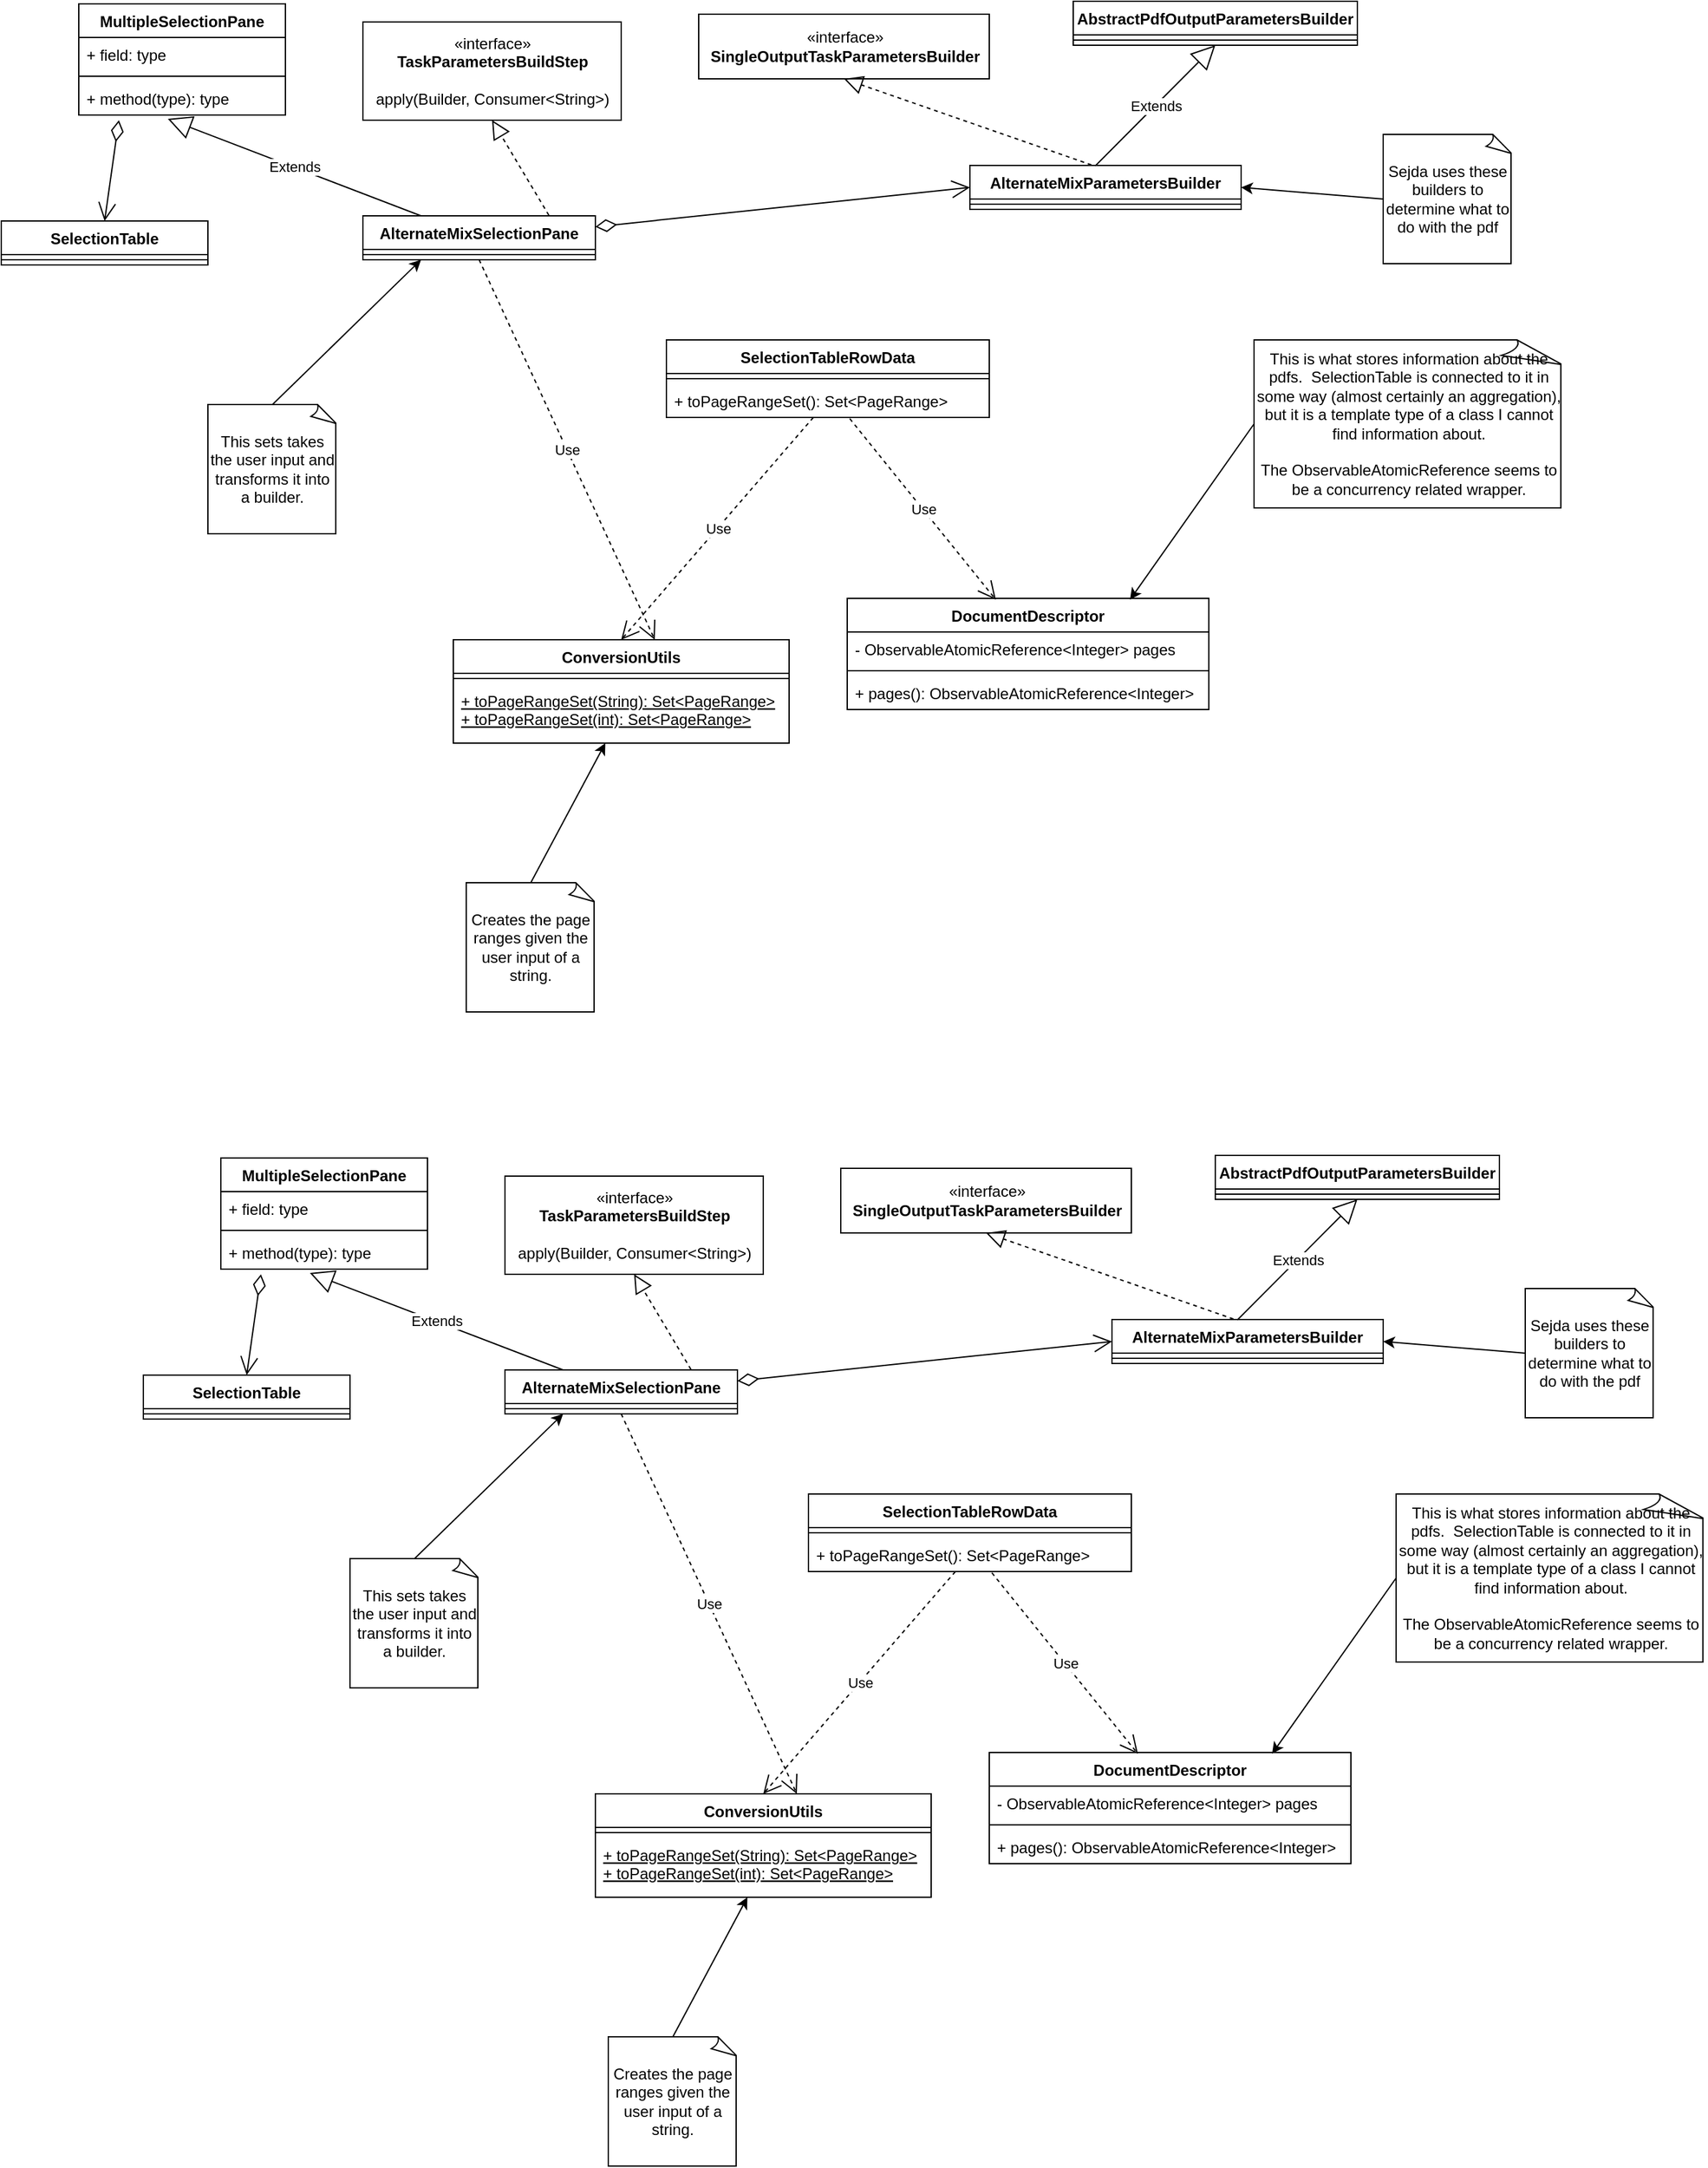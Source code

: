 <mxfile version="10.4.8" type="github"><diagram name="Page-1" id="929967ad-93f9-6ef4-fab6-5d389245f69c"><mxGraphModel dx="1327" dy="778" grid="1" gridSize="10" guides="1" tooltips="1" connect="1" arrows="1" fold="1" page="1" pageScale="1.5" pageWidth="1169" pageHeight="826" background="none" math="0" shadow="0"><root><mxCell id="0" style=";html=1;"/><mxCell id="1" style=";html=1;" parent="0"/><mxCell id="JC7nmYQ6PEICB20EiKwY-1" value="AlternateMixSelectionPane" style="swimlane;fontStyle=1;align=center;verticalAlign=top;childLayout=stackLayout;horizontal=1;startSize=26;horizontalStack=0;resizeParent=1;resizeParentMax=0;resizeLast=0;collapsible=1;marginBottom=0;" parent="1" vertex="1"><mxGeometry x="280" y="254" width="180" height="34" as="geometry"/></mxCell><mxCell id="JC7nmYQ6PEICB20EiKwY-3" value="" style="line;strokeWidth=1;fillColor=none;align=left;verticalAlign=middle;spacingTop=-1;spacingLeft=3;spacingRight=3;rotatable=0;labelPosition=right;points=[];portConstraint=eastwest;" parent="JC7nmYQ6PEICB20EiKwY-1" vertex="1"><mxGeometry y="26" width="180" height="8" as="geometry"/></mxCell><mxCell id="JC7nmYQ6PEICB20EiKwY-5" value="MultipleSelectionPane" style="swimlane;fontStyle=1;align=center;verticalAlign=top;childLayout=stackLayout;horizontal=1;startSize=26;horizontalStack=0;resizeParent=1;resizeParentMax=0;resizeLast=0;collapsible=1;marginBottom=0;" parent="1" vertex="1"><mxGeometry x="60" y="90" width="160" height="86" as="geometry"/></mxCell><mxCell id="JC7nmYQ6PEICB20EiKwY-6" value="+ field: type" style="text;strokeColor=none;fillColor=none;align=left;verticalAlign=top;spacingLeft=4;spacingRight=4;overflow=hidden;rotatable=0;points=[[0,0.5],[1,0.5]];portConstraint=eastwest;" parent="JC7nmYQ6PEICB20EiKwY-5" vertex="1"><mxGeometry y="26" width="160" height="26" as="geometry"/></mxCell><mxCell id="JC7nmYQ6PEICB20EiKwY-7" value="" style="line;strokeWidth=1;fillColor=none;align=left;verticalAlign=middle;spacingTop=-1;spacingLeft=3;spacingRight=3;rotatable=0;labelPosition=right;points=[];portConstraint=eastwest;" parent="JC7nmYQ6PEICB20EiKwY-5" vertex="1"><mxGeometry y="52" width="160" height="8" as="geometry"/></mxCell><mxCell id="JC7nmYQ6PEICB20EiKwY-8" value="+ method(type): type" style="text;strokeColor=none;fillColor=none;align=left;verticalAlign=top;spacingLeft=4;spacingRight=4;overflow=hidden;rotatable=0;points=[[0,0.5],[1,0.5]];portConstraint=eastwest;" parent="JC7nmYQ6PEICB20EiKwY-5" vertex="1"><mxGeometry y="60" width="160" height="26" as="geometry"/></mxCell><mxCell id="JC7nmYQ6PEICB20EiKwY-13" value="AlternateMixParametersBuilder" style="swimlane;fontStyle=1;align=center;verticalAlign=top;childLayout=stackLayout;horizontal=1;startSize=26;horizontalStack=0;resizeParent=1;resizeParentMax=0;resizeLast=0;collapsible=1;marginBottom=0;" parent="1" vertex="1"><mxGeometry x="750" y="215" width="210" height="34" as="geometry"/></mxCell><mxCell id="JC7nmYQ6PEICB20EiKwY-15" value="" style="line;strokeWidth=1;fillColor=none;align=left;verticalAlign=middle;spacingTop=-1;spacingLeft=3;spacingRight=3;rotatable=0;labelPosition=right;points=[];portConstraint=eastwest;" parent="JC7nmYQ6PEICB20EiKwY-13" vertex="1"><mxGeometry y="26" width="210" height="8" as="geometry"/></mxCell><mxCell id="JC7nmYQ6PEICB20EiKwY-21" value="ConversionUtils" style="swimlane;fontStyle=1;align=center;verticalAlign=top;childLayout=stackLayout;horizontal=1;startSize=26;horizontalStack=0;resizeParent=1;resizeParentMax=0;resizeLast=0;collapsible=1;marginBottom=0;" parent="1" vertex="1"><mxGeometry x="350" y="582" width="260" height="80" as="geometry"/></mxCell><mxCell id="JC7nmYQ6PEICB20EiKwY-23" value="" style="line;strokeWidth=1;fillColor=none;align=left;verticalAlign=middle;spacingTop=-1;spacingLeft=3;spacingRight=3;rotatable=0;labelPosition=right;points=[];portConstraint=eastwest;" parent="JC7nmYQ6PEICB20EiKwY-21" vertex="1"><mxGeometry y="26" width="260" height="8" as="geometry"/></mxCell><mxCell id="JC7nmYQ6PEICB20EiKwY-24" value="+ toPageRangeSet(String): Set&lt;PageRange&gt;&#xA;+ toPageRangeSet(int): Set&lt;PageRange&gt;&#xA;" style="text;strokeColor=none;fillColor=none;align=left;verticalAlign=top;spacingLeft=4;spacingRight=4;overflow=hidden;rotatable=0;points=[[0,0.5],[1,0.5]];portConstraint=eastwest;fontStyle=4" parent="JC7nmYQ6PEICB20EiKwY-21" vertex="1"><mxGeometry y="34" width="260" height="46" as="geometry"/></mxCell><mxCell id="JC7nmYQ6PEICB20EiKwY-37" value="AbstractPdfOutputParametersBuilder" style="swimlane;fontStyle=1;align=center;verticalAlign=top;childLayout=stackLayout;horizontal=1;startSize=26;horizontalStack=0;resizeParent=1;resizeParentMax=0;resizeLast=0;collapsible=1;marginBottom=0;" parent="1" vertex="1"><mxGeometry x="830" y="88" width="220" height="34" as="geometry"><mxRectangle x="360" y="387" width="230" height="26" as="alternateBounds"/></mxGeometry></mxCell><mxCell id="JC7nmYQ6PEICB20EiKwY-39" value="" style="line;strokeWidth=1;fillColor=none;align=left;verticalAlign=middle;spacingTop=-1;spacingLeft=3;spacingRight=3;rotatable=0;labelPosition=right;points=[];portConstraint=eastwest;" parent="JC7nmYQ6PEICB20EiKwY-37" vertex="1"><mxGeometry y="26" width="220" height="8" as="geometry"/></mxCell><mxCell id="JC7nmYQ6PEICB20EiKwY-41" value="SelectionTableRowData" style="swimlane;fontStyle=1;align=center;verticalAlign=top;childLayout=stackLayout;horizontal=1;startSize=26;horizontalStack=0;resizeParent=1;resizeParentMax=0;resizeLast=0;collapsible=1;marginBottom=0;" parent="1" vertex="1"><mxGeometry x="515" y="350" width="250" height="60" as="geometry"/></mxCell><mxCell id="JC7nmYQ6PEICB20EiKwY-43" value="" style="line;strokeWidth=1;fillColor=none;align=left;verticalAlign=middle;spacingTop=-1;spacingLeft=3;spacingRight=3;rotatable=0;labelPosition=right;points=[];portConstraint=eastwest;" parent="JC7nmYQ6PEICB20EiKwY-41" vertex="1"><mxGeometry y="26" width="250" height="8" as="geometry"/></mxCell><mxCell id="JC7nmYQ6PEICB20EiKwY-44" value="+ toPageRangeSet(): Set&lt;PageRange&gt;" style="text;strokeColor=none;fillColor=none;align=left;verticalAlign=top;spacingLeft=4;spacingRight=4;overflow=hidden;rotatable=0;points=[[0,0.5],[1,0.5]];portConstraint=eastwest;" parent="JC7nmYQ6PEICB20EiKwY-41" vertex="1"><mxGeometry y="34" width="250" height="26" as="geometry"/></mxCell><mxCell id="JC7nmYQ6PEICB20EiKwY-45" value="SelectionTable" style="swimlane;fontStyle=1;align=center;verticalAlign=top;childLayout=stackLayout;horizontal=1;startSize=26;horizontalStack=0;resizeParent=1;resizeParentMax=0;resizeLast=0;collapsible=1;marginBottom=0;" parent="1" vertex="1"><mxGeometry y="258" width="160" height="34" as="geometry"/></mxCell><mxCell id="JC7nmYQ6PEICB20EiKwY-47" value="" style="line;strokeWidth=1;fillColor=none;align=left;verticalAlign=middle;spacingTop=-1;spacingLeft=3;spacingRight=3;rotatable=0;labelPosition=right;points=[];portConstraint=eastwest;" parent="JC7nmYQ6PEICB20EiKwY-45" vertex="1"><mxGeometry y="26" width="160" height="8" as="geometry"/></mxCell><mxCell id="JC7nmYQ6PEICB20EiKwY-54" value="Extends" style="endArrow=block;endSize=16;endFill=0;html=1;exitX=0.25;exitY=0;exitDx=0;exitDy=0;entryX=0.431;entryY=1.115;entryDx=0;entryDy=0;entryPerimeter=0;" parent="1" source="JC7nmYQ6PEICB20EiKwY-1" target="JC7nmYQ6PEICB20EiKwY-8" edge="1"><mxGeometry width="160" relative="1" as="geometry"><mxPoint x="140" y="770" as="sourcePoint"/><mxPoint x="90" y="260" as="targetPoint"/></mxGeometry></mxCell><mxCell id="JC7nmYQ6PEICB20EiKwY-55" value="«interface»&lt;br&gt;&lt;b&gt;TaskParametersBuildStep&lt;br&gt;&lt;/b&gt;&lt;br&gt;apply(Builder, Consumer&amp;lt;String&amp;gt;)&lt;br&gt;" style="html=1;" parent="1" vertex="1"><mxGeometry x="280" y="104" width="200" height="76" as="geometry"/></mxCell><mxCell id="JC7nmYQ6PEICB20EiKwY-56" value="" style="endArrow=block;dashed=1;endFill=0;endSize=12;html=1;entryX=0.5;entryY=1;entryDx=0;entryDy=0;exitX=0.8;exitY=-0.012;exitDx=0;exitDy=0;exitPerimeter=0;" parent="1" source="JC7nmYQ6PEICB20EiKwY-1" target="JC7nmYQ6PEICB20EiKwY-55" edge="1"><mxGeometry width="160" relative="1" as="geometry"><mxPoint x="220" y="404" as="sourcePoint"/><mxPoint x="380" y="404" as="targetPoint"/></mxGeometry></mxCell><mxCell id="JC7nmYQ6PEICB20EiKwY-57" value="Extends" style="endArrow=block;endSize=16;endFill=0;html=1;exitX=0.462;exitY=0.012;exitDx=0;exitDy=0;entryX=0.5;entryY=1;entryDx=0;entryDy=0;exitPerimeter=0;" parent="1" source="JC7nmYQ6PEICB20EiKwY-13" target="JC7nmYQ6PEICB20EiKwY-37" edge="1"><mxGeometry width="160" relative="1" as="geometry"><mxPoint x="761" y="224.5" as="sourcePoint"/><mxPoint x="911" y="175" as="targetPoint"/></mxGeometry></mxCell><mxCell id="JC7nmYQ6PEICB20EiKwY-58" value="«interface»&lt;br&gt;&lt;b&gt;SingleOutputTaskParametersBuilder&lt;/b&gt;&lt;br&gt;" style="html=1;" parent="1" vertex="1"><mxGeometry x="540" y="98" width="225" height="50" as="geometry"/></mxCell><mxCell id="JC7nmYQ6PEICB20EiKwY-59" value="" style="endArrow=block;dashed=1;endFill=0;endSize=12;html=1;entryX=0.5;entryY=1;entryDx=0;entryDy=0;exitX=0.448;exitY=-0.012;exitDx=0;exitDy=0;exitPerimeter=0;" parent="1" source="JC7nmYQ6PEICB20EiKwY-13" target="JC7nmYQ6PEICB20EiKwY-58" edge="1"><mxGeometry width="160" relative="1" as="geometry"><mxPoint x="828" y="-50" as="sourcePoint"/><mxPoint x="903" y="-135" as="targetPoint"/></mxGeometry></mxCell><mxCell id="JC7nmYQ6PEICB20EiKwY-60" value="Use" style="endArrow=open;endSize=12;dashed=1;html=1;entryX=0.5;entryY=0;entryDx=0;entryDy=0;" parent="1" source="JC7nmYQ6PEICB20EiKwY-44" target="JC7nmYQ6PEICB20EiKwY-21" edge="1"><mxGeometry width="160" relative="1" as="geometry"><mxPoint x="420" y="1110" as="sourcePoint"/><mxPoint x="580" y="1110" as="targetPoint"/></mxGeometry></mxCell><mxCell id="JC7nmYQ6PEICB20EiKwY-61" value="1" style="endArrow=open;html=1;endSize=12;startArrow=diamondThin;startSize=14;startFill=0;align=left;verticalAlign=bottom;exitX=0.194;exitY=1.154;exitDx=0;exitDy=0;exitPerimeter=0;entryX=0.5;entryY=0;entryDx=0;entryDy=0;noLabel=1;fontColor=none;" parent="1" source="JC7nmYQ6PEICB20EiKwY-8" target="JC7nmYQ6PEICB20EiKwY-45" edge="1"><mxGeometry x="-1" y="3" relative="1" as="geometry"><mxPoint x="30" y="552.5" as="sourcePoint"/><mxPoint x="190" y="552.5" as="targetPoint"/></mxGeometry></mxCell><mxCell id="JC7nmYQ6PEICB20EiKwY-64" value="1" style="endArrow=open;html=1;endSize=12;startArrow=diamondThin;startSize=14;startFill=0;align=left;verticalAlign=bottom;exitX=1;exitY=0.25;exitDx=0;exitDy=0;entryX=0;entryY=0.5;entryDx=0;entryDy=0;noLabel=1;fontColor=none;" parent="1" source="JC7nmYQ6PEICB20EiKwY-1" target="JC7nmYQ6PEICB20EiKwY-13" edge="1"><mxGeometry x="-1" y="3" relative="1" as="geometry"><mxPoint x="461" y="308" as="sourcePoint"/><mxPoint x="747" y="266" as="targetPoint"/></mxGeometry></mxCell><mxCell id="JC7nmYQ6PEICB20EiKwY-65" value="Use" style="endArrow=open;endSize=12;dashed=1;html=1;entryX=0.6;entryY=0;entryDx=0;entryDy=0;exitX=0.5;exitY=1;exitDx=0;exitDy=0;entryPerimeter=0;" parent="1" source="JC7nmYQ6PEICB20EiKwY-1" target="JC7nmYQ6PEICB20EiKwY-21" edge="1"><mxGeometry width="160" relative="1" as="geometry"><mxPoint x="368" y="340" as="sourcePoint"/><mxPoint x="490" y="592" as="targetPoint"/></mxGeometry></mxCell><mxCell id="JC7nmYQ6PEICB20EiKwY-66" value="DocumentDescriptor" style="swimlane;fontStyle=1;align=center;verticalAlign=top;childLayout=stackLayout;horizontal=1;startSize=26;horizontalStack=0;resizeParent=1;resizeParentMax=0;resizeLast=0;collapsible=1;marginBottom=0;fontColor=none;" parent="1" vertex="1"><mxGeometry x="655" y="550" width="280" height="86" as="geometry"/></mxCell><mxCell id="JC7nmYQ6PEICB20EiKwY-67" value="- ObservableAtomicReference&lt;Integer&gt; pages" style="text;strokeColor=none;fillColor=none;align=left;verticalAlign=top;spacingLeft=4;spacingRight=4;overflow=hidden;rotatable=0;points=[[0,0.5],[1,0.5]];portConstraint=eastwest;" parent="JC7nmYQ6PEICB20EiKwY-66" vertex="1"><mxGeometry y="26" width="280" height="26" as="geometry"/></mxCell><mxCell id="JC7nmYQ6PEICB20EiKwY-68" value="" style="line;strokeWidth=1;fillColor=none;align=left;verticalAlign=middle;spacingTop=-1;spacingLeft=3;spacingRight=3;rotatable=0;labelPosition=right;points=[];portConstraint=eastwest;" parent="JC7nmYQ6PEICB20EiKwY-66" vertex="1"><mxGeometry y="52" width="280" height="8" as="geometry"/></mxCell><mxCell id="JC7nmYQ6PEICB20EiKwY-69" value="+ pages(): ObservableAtomicReference&lt;Integer&gt;" style="text;strokeColor=none;fillColor=none;align=left;verticalAlign=top;spacingLeft=4;spacingRight=4;overflow=hidden;rotatable=0;points=[[0,0.5],[1,0.5]];portConstraint=eastwest;" parent="JC7nmYQ6PEICB20EiKwY-66" vertex="1"><mxGeometry y="60" width="280" height="26" as="geometry"/></mxCell><mxCell id="JC7nmYQ6PEICB20EiKwY-70" value="Use" style="endArrow=open;endSize=12;dashed=1;html=1;entryX=0.411;entryY=0.012;entryDx=0;entryDy=0;exitX=0.568;exitY=1.038;exitDx=0;exitDy=0;exitPerimeter=0;entryPerimeter=0;" parent="1" source="JC7nmYQ6PEICB20EiKwY-44" target="JC7nmYQ6PEICB20EiKwY-66" edge="1"><mxGeometry width="160" relative="1" as="geometry"><mxPoint x="638.757" y="420" as="sourcePoint"/><mxPoint x="490" y="592" as="targetPoint"/></mxGeometry></mxCell><mxCell id="JC7nmYQ6PEICB20EiKwY-72" style="edgeStyle=none;rounded=0;orthogonalLoop=1;jettySize=auto;html=1;exitX=0;exitY=0.5;exitDx=0;exitDy=0;exitPerimeter=0;entryX=1;entryY=0.5;entryDx=0;entryDy=0;fontColor=none;" parent="1" source="JC7nmYQ6PEICB20EiKwY-71" target="JC7nmYQ6PEICB20EiKwY-13" edge="1"><mxGeometry relative="1" as="geometry"/></mxCell><mxCell id="JC7nmYQ6PEICB20EiKwY-71" value="Sejda uses these builders to determine what to do with the pdf" style="whiteSpace=wrap;html=1;shape=mxgraph.basic.document;fontColor=none;" parent="1" vertex="1"><mxGeometry x="1070" y="191" width="100" height="100" as="geometry"/></mxCell><mxCell id="JC7nmYQ6PEICB20EiKwY-74" style="edgeStyle=none;rounded=0;orthogonalLoop=1;jettySize=auto;html=1;exitX=0.5;exitY=0;exitDx=0;exitDy=0;exitPerimeter=0;entryX=0.25;entryY=1;entryDx=0;entryDy=0;fontColor=none;" parent="1" source="JC7nmYQ6PEICB20EiKwY-73" target="JC7nmYQ6PEICB20EiKwY-1" edge="1"><mxGeometry relative="1" as="geometry"/></mxCell><mxCell id="JC7nmYQ6PEICB20EiKwY-73" value="This sets takes the user input and transforms it into a builder." style="whiteSpace=wrap;html=1;shape=mxgraph.basic.document;fontColor=none;" parent="1" vertex="1"><mxGeometry x="160" y="400" width="100" height="100" as="geometry"/></mxCell><mxCell id="JC7nmYQ6PEICB20EiKwY-76" style="edgeStyle=none;rounded=0;orthogonalLoop=1;jettySize=auto;html=1;exitX=0;exitY=0.5;exitDx=0;exitDy=0;exitPerimeter=0;entryX=0.782;entryY=0.012;entryDx=0;entryDy=0;fontColor=none;entryPerimeter=0;" parent="1" source="JC7nmYQ6PEICB20EiKwY-75" target="JC7nmYQ6PEICB20EiKwY-66" edge="1"><mxGeometry relative="1" as="geometry"/></mxCell><mxCell id="JC7nmYQ6PEICB20EiKwY-75" value="This is what stores information about the pdfs.&amp;nbsp; SelectionTable is connected to it in some way (almost certainly an aggregation), but it is a template type of a class I cannot find information about.&lt;br&gt;&lt;br&gt;The ObservableAtomicReference seems to be a concurrency related wrapper.&lt;br&gt;" style="whiteSpace=wrap;html=1;shape=mxgraph.basic.document;fontColor=none;" parent="1" vertex="1"><mxGeometry x="970" y="350" width="240" height="130" as="geometry"/></mxCell><mxCell id="JC7nmYQ6PEICB20EiKwY-78" style="edgeStyle=none;rounded=0;orthogonalLoop=1;jettySize=auto;html=1;exitX=0.5;exitY=0;exitDx=0;exitDy=0;exitPerimeter=0;fontColor=none;" parent="1" source="JC7nmYQ6PEICB20EiKwY-77" target="JC7nmYQ6PEICB20EiKwY-24" edge="1"><mxGeometry relative="1" as="geometry"/></mxCell><mxCell id="JC7nmYQ6PEICB20EiKwY-77" value="Creates the page ranges given the user input of a string." style="whiteSpace=wrap;html=1;shape=mxgraph.basic.document;fontColor=none;" parent="1" vertex="1"><mxGeometry x="360" y="770" width="100" height="100" as="geometry"/></mxCell><mxCell id="M6tU0hinmcNkFnvBd7U7-1" value="AlternateMixSelectionPane" style="swimlane;fontStyle=1;align=center;verticalAlign=top;childLayout=stackLayout;horizontal=1;startSize=26;horizontalStack=0;resizeParent=1;resizeParentMax=0;resizeLast=0;collapsible=1;marginBottom=0;" vertex="1" parent="1"><mxGeometry x="390" y="1147" width="180" height="34" as="geometry"/></mxCell><mxCell id="M6tU0hinmcNkFnvBd7U7-2" value="" style="line;strokeWidth=1;fillColor=none;align=left;verticalAlign=middle;spacingTop=-1;spacingLeft=3;spacingRight=3;rotatable=0;labelPosition=right;points=[];portConstraint=eastwest;" vertex="1" parent="M6tU0hinmcNkFnvBd7U7-1"><mxGeometry y="26" width="180" height="8" as="geometry"/></mxCell><mxCell id="M6tU0hinmcNkFnvBd7U7-3" value="MultipleSelectionPane" style="swimlane;fontStyle=1;align=center;verticalAlign=top;childLayout=stackLayout;horizontal=1;startSize=26;horizontalStack=0;resizeParent=1;resizeParentMax=0;resizeLast=0;collapsible=1;marginBottom=0;" vertex="1" parent="1"><mxGeometry x="170" y="983" width="160" height="86" as="geometry"/></mxCell><mxCell id="M6tU0hinmcNkFnvBd7U7-4" value="+ field: type" style="text;strokeColor=none;fillColor=none;align=left;verticalAlign=top;spacingLeft=4;spacingRight=4;overflow=hidden;rotatable=0;points=[[0,0.5],[1,0.5]];portConstraint=eastwest;" vertex="1" parent="M6tU0hinmcNkFnvBd7U7-3"><mxGeometry y="26" width="160" height="26" as="geometry"/></mxCell><mxCell id="M6tU0hinmcNkFnvBd7U7-5" value="" style="line;strokeWidth=1;fillColor=none;align=left;verticalAlign=middle;spacingTop=-1;spacingLeft=3;spacingRight=3;rotatable=0;labelPosition=right;points=[];portConstraint=eastwest;" vertex="1" parent="M6tU0hinmcNkFnvBd7U7-3"><mxGeometry y="52" width="160" height="8" as="geometry"/></mxCell><mxCell id="M6tU0hinmcNkFnvBd7U7-6" value="+ method(type): type" style="text;strokeColor=none;fillColor=none;align=left;verticalAlign=top;spacingLeft=4;spacingRight=4;overflow=hidden;rotatable=0;points=[[0,0.5],[1,0.5]];portConstraint=eastwest;" vertex="1" parent="M6tU0hinmcNkFnvBd7U7-3"><mxGeometry y="60" width="160" height="26" as="geometry"/></mxCell><mxCell id="M6tU0hinmcNkFnvBd7U7-7" value="AlternateMixParametersBuilder" style="swimlane;fontStyle=1;align=center;verticalAlign=top;childLayout=stackLayout;horizontal=1;startSize=26;horizontalStack=0;resizeParent=1;resizeParentMax=0;resizeLast=0;collapsible=1;marginBottom=0;" vertex="1" parent="1"><mxGeometry x="860" y="1108" width="210" height="34" as="geometry"/></mxCell><mxCell id="M6tU0hinmcNkFnvBd7U7-8" value="" style="line;strokeWidth=1;fillColor=none;align=left;verticalAlign=middle;spacingTop=-1;spacingLeft=3;spacingRight=3;rotatable=0;labelPosition=right;points=[];portConstraint=eastwest;" vertex="1" parent="M6tU0hinmcNkFnvBd7U7-7"><mxGeometry y="26" width="210" height="8" as="geometry"/></mxCell><mxCell id="M6tU0hinmcNkFnvBd7U7-9" value="ConversionUtils" style="swimlane;fontStyle=1;align=center;verticalAlign=top;childLayout=stackLayout;horizontal=1;startSize=26;horizontalStack=0;resizeParent=1;resizeParentMax=0;resizeLast=0;collapsible=1;marginBottom=0;" vertex="1" parent="1"><mxGeometry x="460" y="1475" width="260" height="80" as="geometry"/></mxCell><mxCell id="M6tU0hinmcNkFnvBd7U7-10" value="" style="line;strokeWidth=1;fillColor=none;align=left;verticalAlign=middle;spacingTop=-1;spacingLeft=3;spacingRight=3;rotatable=0;labelPosition=right;points=[];portConstraint=eastwest;" vertex="1" parent="M6tU0hinmcNkFnvBd7U7-9"><mxGeometry y="26" width="260" height="8" as="geometry"/></mxCell><mxCell id="M6tU0hinmcNkFnvBd7U7-11" value="+ toPageRangeSet(String): Set&lt;PageRange&gt;&#xA;+ toPageRangeSet(int): Set&lt;PageRange&gt;&#xA;" style="text;strokeColor=none;fillColor=none;align=left;verticalAlign=top;spacingLeft=4;spacingRight=4;overflow=hidden;rotatable=0;points=[[0,0.5],[1,0.5]];portConstraint=eastwest;fontStyle=4" vertex="1" parent="M6tU0hinmcNkFnvBd7U7-9"><mxGeometry y="34" width="260" height="46" as="geometry"/></mxCell><mxCell id="M6tU0hinmcNkFnvBd7U7-12" value="AbstractPdfOutputParametersBuilder" style="swimlane;fontStyle=1;align=center;verticalAlign=top;childLayout=stackLayout;horizontal=1;startSize=26;horizontalStack=0;resizeParent=1;resizeParentMax=0;resizeLast=0;collapsible=1;marginBottom=0;" vertex="1" parent="1"><mxGeometry x="940" y="981" width="220" height="34" as="geometry"><mxRectangle x="360" y="387" width="230" height="26" as="alternateBounds"/></mxGeometry></mxCell><mxCell id="M6tU0hinmcNkFnvBd7U7-13" value="" style="line;strokeWidth=1;fillColor=none;align=left;verticalAlign=middle;spacingTop=-1;spacingLeft=3;spacingRight=3;rotatable=0;labelPosition=right;points=[];portConstraint=eastwest;" vertex="1" parent="M6tU0hinmcNkFnvBd7U7-12"><mxGeometry y="26" width="220" height="8" as="geometry"/></mxCell><mxCell id="M6tU0hinmcNkFnvBd7U7-14" value="SelectionTableRowData" style="swimlane;fontStyle=1;align=center;verticalAlign=top;childLayout=stackLayout;horizontal=1;startSize=26;horizontalStack=0;resizeParent=1;resizeParentMax=0;resizeLast=0;collapsible=1;marginBottom=0;" vertex="1" parent="1"><mxGeometry x="625" y="1243" width="250" height="60" as="geometry"/></mxCell><mxCell id="M6tU0hinmcNkFnvBd7U7-15" value="" style="line;strokeWidth=1;fillColor=none;align=left;verticalAlign=middle;spacingTop=-1;spacingLeft=3;spacingRight=3;rotatable=0;labelPosition=right;points=[];portConstraint=eastwest;" vertex="1" parent="M6tU0hinmcNkFnvBd7U7-14"><mxGeometry y="26" width="250" height="8" as="geometry"/></mxCell><mxCell id="M6tU0hinmcNkFnvBd7U7-16" value="+ toPageRangeSet(): Set&lt;PageRange&gt;" style="text;strokeColor=none;fillColor=none;align=left;verticalAlign=top;spacingLeft=4;spacingRight=4;overflow=hidden;rotatable=0;points=[[0,0.5],[1,0.5]];portConstraint=eastwest;" vertex="1" parent="M6tU0hinmcNkFnvBd7U7-14"><mxGeometry y="34" width="250" height="26" as="geometry"/></mxCell><mxCell id="M6tU0hinmcNkFnvBd7U7-17" value="SelectionTable" style="swimlane;fontStyle=1;align=center;verticalAlign=top;childLayout=stackLayout;horizontal=1;startSize=26;horizontalStack=0;resizeParent=1;resizeParentMax=0;resizeLast=0;collapsible=1;marginBottom=0;" vertex="1" parent="1"><mxGeometry x="110" y="1151" width="160" height="34" as="geometry"/></mxCell><mxCell id="M6tU0hinmcNkFnvBd7U7-18" value="" style="line;strokeWidth=1;fillColor=none;align=left;verticalAlign=middle;spacingTop=-1;spacingLeft=3;spacingRight=3;rotatable=0;labelPosition=right;points=[];portConstraint=eastwest;" vertex="1" parent="M6tU0hinmcNkFnvBd7U7-17"><mxGeometry y="26" width="160" height="8" as="geometry"/></mxCell><mxCell id="M6tU0hinmcNkFnvBd7U7-19" value="Extends" style="endArrow=block;endSize=16;endFill=0;html=1;exitX=0.25;exitY=0;exitDx=0;exitDy=0;entryX=0.431;entryY=1.115;entryDx=0;entryDy=0;entryPerimeter=0;" edge="1" parent="1" source="M6tU0hinmcNkFnvBd7U7-1" target="M6tU0hinmcNkFnvBd7U7-6"><mxGeometry width="160" relative="1" as="geometry"><mxPoint x="250" y="1663" as="sourcePoint"/><mxPoint x="200" y="1153" as="targetPoint"/></mxGeometry></mxCell><mxCell id="M6tU0hinmcNkFnvBd7U7-20" value="«interface»&lt;br&gt;&lt;b&gt;TaskParametersBuildStep&lt;br&gt;&lt;/b&gt;&lt;br&gt;apply(Builder, Consumer&amp;lt;String&amp;gt;)&lt;br&gt;" style="html=1;" vertex="1" parent="1"><mxGeometry x="390" y="997" width="200" height="76" as="geometry"/></mxCell><mxCell id="M6tU0hinmcNkFnvBd7U7-21" value="" style="endArrow=block;dashed=1;endFill=0;endSize=12;html=1;entryX=0.5;entryY=1;entryDx=0;entryDy=0;exitX=0.8;exitY=-0.012;exitDx=0;exitDy=0;exitPerimeter=0;" edge="1" parent="1" source="M6tU0hinmcNkFnvBd7U7-1" target="M6tU0hinmcNkFnvBd7U7-20"><mxGeometry width="160" relative="1" as="geometry"><mxPoint x="330" y="1297" as="sourcePoint"/><mxPoint x="490" y="1297" as="targetPoint"/></mxGeometry></mxCell><mxCell id="M6tU0hinmcNkFnvBd7U7-22" value="Extends" style="endArrow=block;endSize=16;endFill=0;html=1;exitX=0.462;exitY=0.012;exitDx=0;exitDy=0;entryX=0.5;entryY=1;entryDx=0;entryDy=0;exitPerimeter=0;" edge="1" parent="1" source="M6tU0hinmcNkFnvBd7U7-7" target="M6tU0hinmcNkFnvBd7U7-12"><mxGeometry width="160" relative="1" as="geometry"><mxPoint x="871" y="1117.5" as="sourcePoint"/><mxPoint x="1021" y="1068" as="targetPoint"/></mxGeometry></mxCell><mxCell id="M6tU0hinmcNkFnvBd7U7-23" value="«interface»&lt;br&gt;&lt;b&gt;SingleOutputTaskParametersBuilder&lt;/b&gt;&lt;br&gt;" style="html=1;" vertex="1" parent="1"><mxGeometry x="650" y="991" width="225" height="50" as="geometry"/></mxCell><mxCell id="M6tU0hinmcNkFnvBd7U7-24" value="" style="endArrow=block;dashed=1;endFill=0;endSize=12;html=1;entryX=0.5;entryY=1;entryDx=0;entryDy=0;exitX=0.448;exitY=-0.012;exitDx=0;exitDy=0;exitPerimeter=0;" edge="1" parent="1" source="M6tU0hinmcNkFnvBd7U7-7" target="M6tU0hinmcNkFnvBd7U7-23"><mxGeometry width="160" relative="1" as="geometry"><mxPoint x="938" y="843" as="sourcePoint"/><mxPoint x="1013" y="758" as="targetPoint"/></mxGeometry></mxCell><mxCell id="M6tU0hinmcNkFnvBd7U7-25" value="Use" style="endArrow=open;endSize=12;dashed=1;html=1;entryX=0.5;entryY=0;entryDx=0;entryDy=0;" edge="1" parent="1" source="M6tU0hinmcNkFnvBd7U7-16" target="M6tU0hinmcNkFnvBd7U7-9"><mxGeometry width="160" relative="1" as="geometry"><mxPoint x="530" y="2003" as="sourcePoint"/><mxPoint x="690" y="2003" as="targetPoint"/></mxGeometry></mxCell><mxCell id="M6tU0hinmcNkFnvBd7U7-26" value="1" style="endArrow=open;html=1;endSize=12;startArrow=diamondThin;startSize=14;startFill=0;align=left;verticalAlign=bottom;exitX=0.194;exitY=1.154;exitDx=0;exitDy=0;exitPerimeter=0;entryX=0.5;entryY=0;entryDx=0;entryDy=0;noLabel=1;fontColor=none;" edge="1" parent="1" source="M6tU0hinmcNkFnvBd7U7-6" target="M6tU0hinmcNkFnvBd7U7-17"><mxGeometry x="-1" y="3" relative="1" as="geometry"><mxPoint x="140" y="1445.5" as="sourcePoint"/><mxPoint x="300" y="1445.5" as="targetPoint"/></mxGeometry></mxCell><mxCell id="M6tU0hinmcNkFnvBd7U7-27" value="1" style="endArrow=open;html=1;endSize=12;startArrow=diamondThin;startSize=14;startFill=0;align=left;verticalAlign=bottom;exitX=1;exitY=0.25;exitDx=0;exitDy=0;entryX=0;entryY=0.5;entryDx=0;entryDy=0;noLabel=1;fontColor=none;" edge="1" parent="1" source="M6tU0hinmcNkFnvBd7U7-1" target="M6tU0hinmcNkFnvBd7U7-7"><mxGeometry x="-1" y="3" relative="1" as="geometry"><mxPoint x="571" y="1201" as="sourcePoint"/><mxPoint x="857" y="1159" as="targetPoint"/></mxGeometry></mxCell><mxCell id="M6tU0hinmcNkFnvBd7U7-28" value="Use" style="endArrow=open;endSize=12;dashed=1;html=1;entryX=0.6;entryY=0;entryDx=0;entryDy=0;exitX=0.5;exitY=1;exitDx=0;exitDy=0;entryPerimeter=0;" edge="1" parent="1" source="M6tU0hinmcNkFnvBd7U7-1" target="M6tU0hinmcNkFnvBd7U7-9"><mxGeometry width="160" relative="1" as="geometry"><mxPoint x="478" y="1233" as="sourcePoint"/><mxPoint x="600" y="1485" as="targetPoint"/></mxGeometry></mxCell><mxCell id="M6tU0hinmcNkFnvBd7U7-29" value="DocumentDescriptor" style="swimlane;fontStyle=1;align=center;verticalAlign=top;childLayout=stackLayout;horizontal=1;startSize=26;horizontalStack=0;resizeParent=1;resizeParentMax=0;resizeLast=0;collapsible=1;marginBottom=0;fontColor=none;" vertex="1" parent="1"><mxGeometry x="765" y="1443" width="280" height="86" as="geometry"/></mxCell><mxCell id="M6tU0hinmcNkFnvBd7U7-30" value="- ObservableAtomicReference&lt;Integer&gt; pages" style="text;strokeColor=none;fillColor=none;align=left;verticalAlign=top;spacingLeft=4;spacingRight=4;overflow=hidden;rotatable=0;points=[[0,0.5],[1,0.5]];portConstraint=eastwest;" vertex="1" parent="M6tU0hinmcNkFnvBd7U7-29"><mxGeometry y="26" width="280" height="26" as="geometry"/></mxCell><mxCell id="M6tU0hinmcNkFnvBd7U7-31" value="" style="line;strokeWidth=1;fillColor=none;align=left;verticalAlign=middle;spacingTop=-1;spacingLeft=3;spacingRight=3;rotatable=0;labelPosition=right;points=[];portConstraint=eastwest;" vertex="1" parent="M6tU0hinmcNkFnvBd7U7-29"><mxGeometry y="52" width="280" height="8" as="geometry"/></mxCell><mxCell id="M6tU0hinmcNkFnvBd7U7-32" value="+ pages(): ObservableAtomicReference&lt;Integer&gt;" style="text;strokeColor=none;fillColor=none;align=left;verticalAlign=top;spacingLeft=4;spacingRight=4;overflow=hidden;rotatable=0;points=[[0,0.5],[1,0.5]];portConstraint=eastwest;" vertex="1" parent="M6tU0hinmcNkFnvBd7U7-29"><mxGeometry y="60" width="280" height="26" as="geometry"/></mxCell><mxCell id="M6tU0hinmcNkFnvBd7U7-33" value="Use" style="endArrow=open;endSize=12;dashed=1;html=1;entryX=0.411;entryY=0.012;entryDx=0;entryDy=0;exitX=0.568;exitY=1.038;exitDx=0;exitDy=0;exitPerimeter=0;entryPerimeter=0;" edge="1" parent="1" source="M6tU0hinmcNkFnvBd7U7-16" target="M6tU0hinmcNkFnvBd7U7-29"><mxGeometry width="160" relative="1" as="geometry"><mxPoint x="748.757" y="1313" as="sourcePoint"/><mxPoint x="600" y="1485" as="targetPoint"/></mxGeometry></mxCell><mxCell id="M6tU0hinmcNkFnvBd7U7-34" style="edgeStyle=none;rounded=0;orthogonalLoop=1;jettySize=auto;html=1;exitX=0;exitY=0.5;exitDx=0;exitDy=0;exitPerimeter=0;entryX=1;entryY=0.5;entryDx=0;entryDy=0;fontColor=none;" edge="1" parent="1" source="M6tU0hinmcNkFnvBd7U7-35" target="M6tU0hinmcNkFnvBd7U7-7"><mxGeometry relative="1" as="geometry"/></mxCell><mxCell id="M6tU0hinmcNkFnvBd7U7-35" value="Sejda uses these builders to determine what to do with the pdf" style="whiteSpace=wrap;html=1;shape=mxgraph.basic.document;fontColor=none;" vertex="1" parent="1"><mxGeometry x="1180" y="1084" width="100" height="100" as="geometry"/></mxCell><mxCell id="M6tU0hinmcNkFnvBd7U7-36" style="edgeStyle=none;rounded=0;orthogonalLoop=1;jettySize=auto;html=1;exitX=0.5;exitY=0;exitDx=0;exitDy=0;exitPerimeter=0;entryX=0.25;entryY=1;entryDx=0;entryDy=0;fontColor=none;" edge="1" parent="1" source="M6tU0hinmcNkFnvBd7U7-37" target="M6tU0hinmcNkFnvBd7U7-1"><mxGeometry relative="1" as="geometry"/></mxCell><mxCell id="M6tU0hinmcNkFnvBd7U7-37" value="This sets takes the user input and transforms it into a builder." style="whiteSpace=wrap;html=1;shape=mxgraph.basic.document;fontColor=none;" vertex="1" parent="1"><mxGeometry x="270" y="1293" width="100" height="100" as="geometry"/></mxCell><mxCell id="M6tU0hinmcNkFnvBd7U7-38" style="edgeStyle=none;rounded=0;orthogonalLoop=1;jettySize=auto;html=1;exitX=0;exitY=0.5;exitDx=0;exitDy=0;exitPerimeter=0;entryX=0.782;entryY=0.012;entryDx=0;entryDy=0;fontColor=none;entryPerimeter=0;" edge="1" parent="1" source="M6tU0hinmcNkFnvBd7U7-39" target="M6tU0hinmcNkFnvBd7U7-29"><mxGeometry relative="1" as="geometry"/></mxCell><mxCell id="M6tU0hinmcNkFnvBd7U7-39" value="This is what stores information about the pdfs.&amp;nbsp; SelectionTable is connected to it in some way (almost certainly an aggregation), but it is a template type of a class I cannot find information about.&lt;br&gt;&lt;br&gt;The ObservableAtomicReference seems to be a concurrency related wrapper.&lt;br&gt;" style="whiteSpace=wrap;html=1;shape=mxgraph.basic.document;fontColor=none;" vertex="1" parent="1"><mxGeometry x="1080" y="1243" width="240" height="130" as="geometry"/></mxCell><mxCell id="M6tU0hinmcNkFnvBd7U7-40" style="edgeStyle=none;rounded=0;orthogonalLoop=1;jettySize=auto;html=1;exitX=0.5;exitY=0;exitDx=0;exitDy=0;exitPerimeter=0;fontColor=none;" edge="1" parent="1" source="M6tU0hinmcNkFnvBd7U7-41" target="M6tU0hinmcNkFnvBd7U7-11"><mxGeometry relative="1" as="geometry"/></mxCell><mxCell id="M6tU0hinmcNkFnvBd7U7-41" value="Creates the page ranges given the user input of a string." style="whiteSpace=wrap;html=1;shape=mxgraph.basic.document;fontColor=none;" vertex="1" parent="1"><mxGeometry x="470" y="1663" width="100" height="100" as="geometry"/></mxCell></root></mxGraphModel></diagram></mxfile>